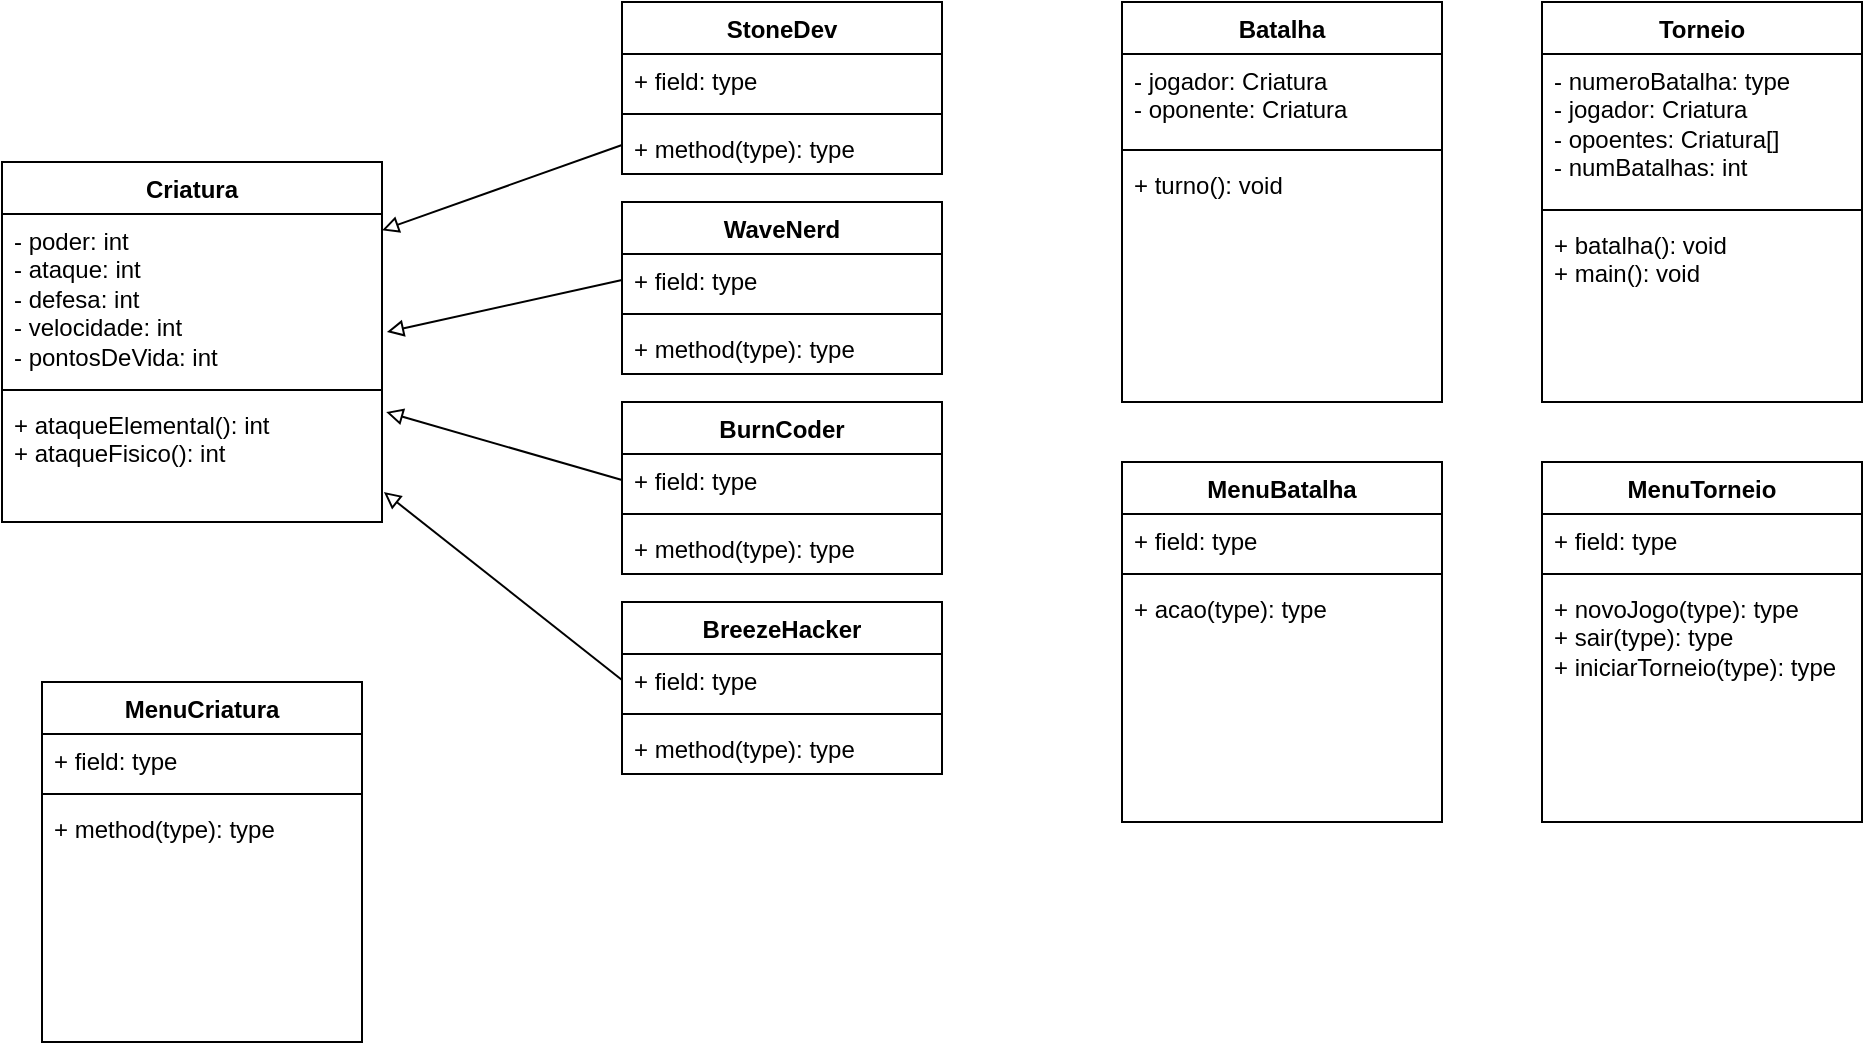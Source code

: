 <mxfile version="21.1.8" type="device">
  <diagram name="Page-1" id="uSHVxYjeQcsN8CSkdtWY">
    <mxGraphModel dx="1930" dy="621" grid="1" gridSize="10" guides="1" tooltips="1" connect="1" arrows="1" fold="1" page="1" pageScale="1" pageWidth="850" pageHeight="1100" math="0" shadow="0">
      <root>
        <mxCell id="0" />
        <mxCell id="1" parent="0" />
        <mxCell id="tTPbvmEPiFTFAi_dr_oN-1" value="Criatura" style="swimlane;fontStyle=1;align=center;verticalAlign=top;childLayout=stackLayout;horizontal=1;startSize=26;horizontalStack=0;resizeParent=1;resizeParentMax=0;resizeLast=0;collapsible=1;marginBottom=0;whiteSpace=wrap;html=1;" parent="1" vertex="1">
          <mxGeometry x="-30" y="160" width="190" height="180" as="geometry" />
        </mxCell>
        <mxCell id="tTPbvmEPiFTFAi_dr_oN-2" value="- poder: int&lt;br&gt;- ataque: int&lt;br&gt;- defesa: int&lt;br&gt;- velocidade: int&lt;br&gt;- pontosDeVida: int" style="text;strokeColor=none;fillColor=none;align=left;verticalAlign=top;spacingLeft=4;spacingRight=4;overflow=hidden;rotatable=0;points=[[0,0.5],[1,0.5]];portConstraint=eastwest;whiteSpace=wrap;html=1;" parent="tTPbvmEPiFTFAi_dr_oN-1" vertex="1">
          <mxGeometry y="26" width="190" height="84" as="geometry" />
        </mxCell>
        <mxCell id="tTPbvmEPiFTFAi_dr_oN-3" value="" style="line;strokeWidth=1;fillColor=none;align=left;verticalAlign=middle;spacingTop=-1;spacingLeft=3;spacingRight=3;rotatable=0;labelPosition=right;points=[];portConstraint=eastwest;strokeColor=inherit;" parent="tTPbvmEPiFTFAi_dr_oN-1" vertex="1">
          <mxGeometry y="110" width="190" height="8" as="geometry" />
        </mxCell>
        <mxCell id="tTPbvmEPiFTFAi_dr_oN-4" value="+&amp;nbsp;ataqueElemental(): int&lt;br&gt;+ ataqueFisico(): int" style="text;strokeColor=none;fillColor=none;align=left;verticalAlign=top;spacingLeft=4;spacingRight=4;overflow=hidden;rotatable=0;points=[[0,0.5],[1,0.5]];portConstraint=eastwest;whiteSpace=wrap;html=1;" parent="tTPbvmEPiFTFAi_dr_oN-1" vertex="1">
          <mxGeometry y="118" width="190" height="62" as="geometry" />
        </mxCell>
        <mxCell id="tTPbvmEPiFTFAi_dr_oN-29" value="" style="rounded=0;orthogonalLoop=1;jettySize=auto;html=1;endArrow=block;endFill=0;" parent="1" source="tTPbvmEPiFTFAi_dr_oN-5" target="tTPbvmEPiFTFAi_dr_oN-2" edge="1">
          <mxGeometry relative="1" as="geometry" />
        </mxCell>
        <mxCell id="tTPbvmEPiFTFAi_dr_oN-5" value="StoneDev" style="swimlane;fontStyle=1;align=center;verticalAlign=top;childLayout=stackLayout;horizontal=1;startSize=26;horizontalStack=0;resizeParent=1;resizeParentMax=0;resizeLast=0;collapsible=1;marginBottom=0;whiteSpace=wrap;html=1;" parent="1" vertex="1">
          <mxGeometry x="280" y="80" width="160" height="86" as="geometry" />
        </mxCell>
        <mxCell id="tTPbvmEPiFTFAi_dr_oN-6" value="+ field: type" style="text;strokeColor=none;fillColor=none;align=left;verticalAlign=top;spacingLeft=4;spacingRight=4;overflow=hidden;rotatable=0;points=[[0,0.5],[1,0.5]];portConstraint=eastwest;whiteSpace=wrap;html=1;" parent="tTPbvmEPiFTFAi_dr_oN-5" vertex="1">
          <mxGeometry y="26" width="160" height="26" as="geometry" />
        </mxCell>
        <mxCell id="tTPbvmEPiFTFAi_dr_oN-7" value="" style="line;strokeWidth=1;fillColor=none;align=left;verticalAlign=middle;spacingTop=-1;spacingLeft=3;spacingRight=3;rotatable=0;labelPosition=right;points=[];portConstraint=eastwest;strokeColor=inherit;" parent="tTPbvmEPiFTFAi_dr_oN-5" vertex="1">
          <mxGeometry y="52" width="160" height="8" as="geometry" />
        </mxCell>
        <mxCell id="tTPbvmEPiFTFAi_dr_oN-8" value="+ method(type): type" style="text;strokeColor=none;fillColor=none;align=left;verticalAlign=top;spacingLeft=4;spacingRight=4;overflow=hidden;rotatable=0;points=[[0,0.5],[1,0.5]];portConstraint=eastwest;whiteSpace=wrap;html=1;" parent="tTPbvmEPiFTFAi_dr_oN-5" vertex="1">
          <mxGeometry y="60" width="160" height="26" as="geometry" />
        </mxCell>
        <mxCell id="tTPbvmEPiFTFAi_dr_oN-10" value="WaveNerd" style="swimlane;fontStyle=1;align=center;verticalAlign=top;childLayout=stackLayout;horizontal=1;startSize=26;horizontalStack=0;resizeParent=1;resizeParentMax=0;resizeLast=0;collapsible=1;marginBottom=0;whiteSpace=wrap;html=1;" parent="1" vertex="1">
          <mxGeometry x="280" y="180" width="160" height="86" as="geometry" />
        </mxCell>
        <mxCell id="tTPbvmEPiFTFAi_dr_oN-11" value="+ field: type" style="text;strokeColor=none;fillColor=none;align=left;verticalAlign=top;spacingLeft=4;spacingRight=4;overflow=hidden;rotatable=0;points=[[0,0.5],[1,0.5]];portConstraint=eastwest;whiteSpace=wrap;html=1;" parent="tTPbvmEPiFTFAi_dr_oN-10" vertex="1">
          <mxGeometry y="26" width="160" height="26" as="geometry" />
        </mxCell>
        <mxCell id="tTPbvmEPiFTFAi_dr_oN-12" value="" style="line;strokeWidth=1;fillColor=none;align=left;verticalAlign=middle;spacingTop=-1;spacingLeft=3;spacingRight=3;rotatable=0;labelPosition=right;points=[];portConstraint=eastwest;strokeColor=inherit;" parent="tTPbvmEPiFTFAi_dr_oN-10" vertex="1">
          <mxGeometry y="52" width="160" height="8" as="geometry" />
        </mxCell>
        <mxCell id="tTPbvmEPiFTFAi_dr_oN-13" value="+ method(type): type" style="text;strokeColor=none;fillColor=none;align=left;verticalAlign=top;spacingLeft=4;spacingRight=4;overflow=hidden;rotatable=0;points=[[0,0.5],[1,0.5]];portConstraint=eastwest;whiteSpace=wrap;html=1;" parent="tTPbvmEPiFTFAi_dr_oN-10" vertex="1">
          <mxGeometry y="60" width="160" height="26" as="geometry" />
        </mxCell>
        <mxCell id="tTPbvmEPiFTFAi_dr_oN-14" value="BurnCoder" style="swimlane;fontStyle=1;align=center;verticalAlign=top;childLayout=stackLayout;horizontal=1;startSize=26;horizontalStack=0;resizeParent=1;resizeParentMax=0;resizeLast=0;collapsible=1;marginBottom=0;whiteSpace=wrap;html=1;" parent="1" vertex="1">
          <mxGeometry x="280" y="280" width="160" height="86" as="geometry" />
        </mxCell>
        <mxCell id="tTPbvmEPiFTFAi_dr_oN-15" value="+ field: type" style="text;strokeColor=none;fillColor=none;align=left;verticalAlign=top;spacingLeft=4;spacingRight=4;overflow=hidden;rotatable=0;points=[[0,0.5],[1,0.5]];portConstraint=eastwest;whiteSpace=wrap;html=1;" parent="tTPbvmEPiFTFAi_dr_oN-14" vertex="1">
          <mxGeometry y="26" width="160" height="26" as="geometry" />
        </mxCell>
        <mxCell id="tTPbvmEPiFTFAi_dr_oN-16" value="" style="line;strokeWidth=1;fillColor=none;align=left;verticalAlign=middle;spacingTop=-1;spacingLeft=3;spacingRight=3;rotatable=0;labelPosition=right;points=[];portConstraint=eastwest;strokeColor=inherit;" parent="tTPbvmEPiFTFAi_dr_oN-14" vertex="1">
          <mxGeometry y="52" width="160" height="8" as="geometry" />
        </mxCell>
        <mxCell id="tTPbvmEPiFTFAi_dr_oN-17" value="+ method(type): type" style="text;strokeColor=none;fillColor=none;align=left;verticalAlign=top;spacingLeft=4;spacingRight=4;overflow=hidden;rotatable=0;points=[[0,0.5],[1,0.5]];portConstraint=eastwest;whiteSpace=wrap;html=1;" parent="tTPbvmEPiFTFAi_dr_oN-14" vertex="1">
          <mxGeometry y="60" width="160" height="26" as="geometry" />
        </mxCell>
        <mxCell id="tTPbvmEPiFTFAi_dr_oN-18" value="BreezeHacker" style="swimlane;fontStyle=1;align=center;verticalAlign=top;childLayout=stackLayout;horizontal=1;startSize=26;horizontalStack=0;resizeParent=1;resizeParentMax=0;resizeLast=0;collapsible=1;marginBottom=0;whiteSpace=wrap;html=1;" parent="1" vertex="1">
          <mxGeometry x="280" y="380" width="160" height="86" as="geometry" />
        </mxCell>
        <mxCell id="tTPbvmEPiFTFAi_dr_oN-19" value="+ field: type" style="text;strokeColor=none;fillColor=none;align=left;verticalAlign=top;spacingLeft=4;spacingRight=4;overflow=hidden;rotatable=0;points=[[0,0.5],[1,0.5]];portConstraint=eastwest;whiteSpace=wrap;html=1;" parent="tTPbvmEPiFTFAi_dr_oN-18" vertex="1">
          <mxGeometry y="26" width="160" height="26" as="geometry" />
        </mxCell>
        <mxCell id="tTPbvmEPiFTFAi_dr_oN-20" value="" style="line;strokeWidth=1;fillColor=none;align=left;verticalAlign=middle;spacingTop=-1;spacingLeft=3;spacingRight=3;rotatable=0;labelPosition=right;points=[];portConstraint=eastwest;strokeColor=inherit;" parent="tTPbvmEPiFTFAi_dr_oN-18" vertex="1">
          <mxGeometry y="52" width="160" height="8" as="geometry" />
        </mxCell>
        <mxCell id="tTPbvmEPiFTFAi_dr_oN-21" value="+ method(type): type" style="text;strokeColor=none;fillColor=none;align=left;verticalAlign=top;spacingLeft=4;spacingRight=4;overflow=hidden;rotatable=0;points=[[0,0.5],[1,0.5]];portConstraint=eastwest;whiteSpace=wrap;html=1;" parent="tTPbvmEPiFTFAi_dr_oN-18" vertex="1">
          <mxGeometry y="60" width="160" height="26" as="geometry" />
        </mxCell>
        <mxCell id="tTPbvmEPiFTFAi_dr_oN-31" value="" style="rounded=0;orthogonalLoop=1;jettySize=auto;html=1;endArrow=block;endFill=0;entryX=1.013;entryY=0.702;entryDx=0;entryDy=0;entryPerimeter=0;exitX=0;exitY=0.5;exitDx=0;exitDy=0;" parent="1" source="tTPbvmEPiFTFAi_dr_oN-11" target="tTPbvmEPiFTFAi_dr_oN-2" edge="1">
          <mxGeometry relative="1" as="geometry" />
        </mxCell>
        <mxCell id="tTPbvmEPiFTFAi_dr_oN-36" value="Torneio" style="swimlane;fontStyle=1;align=center;verticalAlign=top;childLayout=stackLayout;horizontal=1;startSize=26;horizontalStack=0;resizeParent=1;resizeParentMax=0;resizeLast=0;collapsible=1;marginBottom=0;whiteSpace=wrap;html=1;" parent="1" vertex="1">
          <mxGeometry x="740" y="80" width="160" height="200" as="geometry" />
        </mxCell>
        <mxCell id="tTPbvmEPiFTFAi_dr_oN-37" value="- numeroBatalha: type&lt;br&gt;- jogador: Criatura&lt;br&gt;- opoentes: Criatura[]&lt;br&gt;- numBatalhas: int" style="text;strokeColor=none;fillColor=none;align=left;verticalAlign=top;spacingLeft=4;spacingRight=4;overflow=hidden;rotatable=0;points=[[0,0.5],[1,0.5]];portConstraint=eastwest;whiteSpace=wrap;html=1;" parent="tTPbvmEPiFTFAi_dr_oN-36" vertex="1">
          <mxGeometry y="26" width="160" height="74" as="geometry" />
        </mxCell>
        <mxCell id="tTPbvmEPiFTFAi_dr_oN-38" value="" style="line;strokeWidth=1;fillColor=none;align=left;verticalAlign=middle;spacingTop=-1;spacingLeft=3;spacingRight=3;rotatable=0;labelPosition=right;points=[];portConstraint=eastwest;strokeColor=inherit;" parent="tTPbvmEPiFTFAi_dr_oN-36" vertex="1">
          <mxGeometry y="100" width="160" height="8" as="geometry" />
        </mxCell>
        <mxCell id="tTPbvmEPiFTFAi_dr_oN-39" value="+ batalha(): void&lt;br&gt;+ main(): void" style="text;strokeColor=none;fillColor=none;align=left;verticalAlign=top;spacingLeft=4;spacingRight=4;overflow=hidden;rotatable=0;points=[[0,0.5],[1,0.5]];portConstraint=eastwest;whiteSpace=wrap;html=1;" parent="tTPbvmEPiFTFAi_dr_oN-36" vertex="1">
          <mxGeometry y="108" width="160" height="92" as="geometry" />
        </mxCell>
        <mxCell id="tTPbvmEPiFTFAi_dr_oN-40" value="MenuTorneio" style="swimlane;fontStyle=1;align=center;verticalAlign=top;childLayout=stackLayout;horizontal=1;startSize=26;horizontalStack=0;resizeParent=1;resizeParentMax=0;resizeLast=0;collapsible=1;marginBottom=0;whiteSpace=wrap;html=1;" parent="1" vertex="1">
          <mxGeometry x="740" y="310" width="160" height="180" as="geometry" />
        </mxCell>
        <mxCell id="tTPbvmEPiFTFAi_dr_oN-41" value="+ field: type" style="text;strokeColor=none;fillColor=none;align=left;verticalAlign=top;spacingLeft=4;spacingRight=4;overflow=hidden;rotatable=0;points=[[0,0.5],[1,0.5]];portConstraint=eastwest;whiteSpace=wrap;html=1;" parent="tTPbvmEPiFTFAi_dr_oN-40" vertex="1">
          <mxGeometry y="26" width="160" height="26" as="geometry" />
        </mxCell>
        <mxCell id="tTPbvmEPiFTFAi_dr_oN-42" value="" style="line;strokeWidth=1;fillColor=none;align=left;verticalAlign=middle;spacingTop=-1;spacingLeft=3;spacingRight=3;rotatable=0;labelPosition=right;points=[];portConstraint=eastwest;strokeColor=inherit;" parent="tTPbvmEPiFTFAi_dr_oN-40" vertex="1">
          <mxGeometry y="52" width="160" height="8" as="geometry" />
        </mxCell>
        <mxCell id="tTPbvmEPiFTFAi_dr_oN-43" value="+ novoJogo(type): type&lt;br&gt;+ sair(type): type&lt;br&gt;+ iniciarTorneio(type): type" style="text;strokeColor=none;fillColor=none;align=left;verticalAlign=top;spacingLeft=4;spacingRight=4;overflow=hidden;rotatable=0;points=[[0,0.5],[1,0.5]];portConstraint=eastwest;whiteSpace=wrap;html=1;" parent="tTPbvmEPiFTFAi_dr_oN-40" vertex="1">
          <mxGeometry y="60" width="160" height="120" as="geometry" />
        </mxCell>
        <mxCell id="tTPbvmEPiFTFAi_dr_oN-44" value="Batalha" style="swimlane;fontStyle=1;align=center;verticalAlign=top;childLayout=stackLayout;horizontal=1;startSize=26;horizontalStack=0;resizeParent=1;resizeParentMax=0;resizeLast=0;collapsible=1;marginBottom=0;whiteSpace=wrap;html=1;" parent="1" vertex="1">
          <mxGeometry x="530" y="80" width="160" height="200" as="geometry" />
        </mxCell>
        <mxCell id="tTPbvmEPiFTFAi_dr_oN-45" value="- jogador: Criatura&lt;br&gt;- oponente: Criatura" style="text;strokeColor=none;fillColor=none;align=left;verticalAlign=top;spacingLeft=4;spacingRight=4;overflow=hidden;rotatable=0;points=[[0,0.5],[1,0.5]];portConstraint=eastwest;whiteSpace=wrap;html=1;" parent="tTPbvmEPiFTFAi_dr_oN-44" vertex="1">
          <mxGeometry y="26" width="160" height="44" as="geometry" />
        </mxCell>
        <mxCell id="tTPbvmEPiFTFAi_dr_oN-46" value="" style="line;strokeWidth=1;fillColor=none;align=left;verticalAlign=middle;spacingTop=-1;spacingLeft=3;spacingRight=3;rotatable=0;labelPosition=right;points=[];portConstraint=eastwest;strokeColor=inherit;" parent="tTPbvmEPiFTFAi_dr_oN-44" vertex="1">
          <mxGeometry y="70" width="160" height="8" as="geometry" />
        </mxCell>
        <mxCell id="tTPbvmEPiFTFAi_dr_oN-47" value="+ turno(): void" style="text;strokeColor=none;fillColor=none;align=left;verticalAlign=top;spacingLeft=4;spacingRight=4;overflow=hidden;rotatable=0;points=[[0,0.5],[1,0.5]];portConstraint=eastwest;whiteSpace=wrap;html=1;" parent="tTPbvmEPiFTFAi_dr_oN-44" vertex="1">
          <mxGeometry y="78" width="160" height="122" as="geometry" />
        </mxCell>
        <mxCell id="tTPbvmEPiFTFAi_dr_oN-48" value="MenuBatalha" style="swimlane;fontStyle=1;align=center;verticalAlign=top;childLayout=stackLayout;horizontal=1;startSize=26;horizontalStack=0;resizeParent=1;resizeParentMax=0;resizeLast=0;collapsible=1;marginBottom=0;whiteSpace=wrap;html=1;" parent="1" vertex="1">
          <mxGeometry x="530" y="310" width="160" height="180" as="geometry" />
        </mxCell>
        <mxCell id="tTPbvmEPiFTFAi_dr_oN-49" value="+ field: type" style="text;strokeColor=none;fillColor=none;align=left;verticalAlign=top;spacingLeft=4;spacingRight=4;overflow=hidden;rotatable=0;points=[[0,0.5],[1,0.5]];portConstraint=eastwest;whiteSpace=wrap;html=1;" parent="tTPbvmEPiFTFAi_dr_oN-48" vertex="1">
          <mxGeometry y="26" width="160" height="26" as="geometry" />
        </mxCell>
        <mxCell id="tTPbvmEPiFTFAi_dr_oN-50" value="" style="line;strokeWidth=1;fillColor=none;align=left;verticalAlign=middle;spacingTop=-1;spacingLeft=3;spacingRight=3;rotatable=0;labelPosition=right;points=[];portConstraint=eastwest;strokeColor=inherit;" parent="tTPbvmEPiFTFAi_dr_oN-48" vertex="1">
          <mxGeometry y="52" width="160" height="8" as="geometry" />
        </mxCell>
        <mxCell id="tTPbvmEPiFTFAi_dr_oN-51" value="+ acao(type): type" style="text;strokeColor=none;fillColor=none;align=left;verticalAlign=top;spacingLeft=4;spacingRight=4;overflow=hidden;rotatable=0;points=[[0,0.5],[1,0.5]];portConstraint=eastwest;whiteSpace=wrap;html=1;" parent="tTPbvmEPiFTFAi_dr_oN-48" vertex="1">
          <mxGeometry y="60" width="160" height="120" as="geometry" />
        </mxCell>
        <mxCell id="tTPbvmEPiFTFAi_dr_oN-52" value="MenuCriatura" style="swimlane;fontStyle=1;align=center;verticalAlign=top;childLayout=stackLayout;horizontal=1;startSize=26;horizontalStack=0;resizeParent=1;resizeParentMax=0;resizeLast=0;collapsible=1;marginBottom=0;whiteSpace=wrap;html=1;" parent="1" vertex="1">
          <mxGeometry x="-10" y="420" width="160" height="180" as="geometry" />
        </mxCell>
        <mxCell id="tTPbvmEPiFTFAi_dr_oN-53" value="+ field: type" style="text;strokeColor=none;fillColor=none;align=left;verticalAlign=top;spacingLeft=4;spacingRight=4;overflow=hidden;rotatable=0;points=[[0,0.5],[1,0.5]];portConstraint=eastwest;whiteSpace=wrap;html=1;" parent="tTPbvmEPiFTFAi_dr_oN-52" vertex="1">
          <mxGeometry y="26" width="160" height="26" as="geometry" />
        </mxCell>
        <mxCell id="tTPbvmEPiFTFAi_dr_oN-54" value="" style="line;strokeWidth=1;fillColor=none;align=left;verticalAlign=middle;spacingTop=-1;spacingLeft=3;spacingRight=3;rotatable=0;labelPosition=right;points=[];portConstraint=eastwest;strokeColor=inherit;" parent="tTPbvmEPiFTFAi_dr_oN-52" vertex="1">
          <mxGeometry y="52" width="160" height="8" as="geometry" />
        </mxCell>
        <mxCell id="tTPbvmEPiFTFAi_dr_oN-55" value="+ method(type): type" style="text;strokeColor=none;fillColor=none;align=left;verticalAlign=top;spacingLeft=4;spacingRight=4;overflow=hidden;rotatable=0;points=[[0,0.5],[1,0.5]];portConstraint=eastwest;whiteSpace=wrap;html=1;" parent="tTPbvmEPiFTFAi_dr_oN-52" vertex="1">
          <mxGeometry y="60" width="160" height="120" as="geometry" />
        </mxCell>
        <mxCell id="DPC2z3-Q8xawrokjsbga-2" style="edgeStyle=none;rounded=0;orthogonalLoop=1;jettySize=auto;html=1;exitX=0;exitY=0.5;exitDx=0;exitDy=0;entryX=1.011;entryY=0.113;entryDx=0;entryDy=0;entryPerimeter=0;endArrow=block;endFill=0;" edge="1" parent="1" source="tTPbvmEPiFTFAi_dr_oN-15" target="tTPbvmEPiFTFAi_dr_oN-4">
          <mxGeometry relative="1" as="geometry" />
        </mxCell>
        <mxCell id="DPC2z3-Q8xawrokjsbga-3" style="edgeStyle=none;rounded=0;orthogonalLoop=1;jettySize=auto;html=1;exitX=0;exitY=0.5;exitDx=0;exitDy=0;entryX=1.005;entryY=0.758;entryDx=0;entryDy=0;entryPerimeter=0;endArrow=block;endFill=0;" edge="1" parent="1" source="tTPbvmEPiFTFAi_dr_oN-19" target="tTPbvmEPiFTFAi_dr_oN-4">
          <mxGeometry relative="1" as="geometry" />
        </mxCell>
      </root>
    </mxGraphModel>
  </diagram>
</mxfile>
